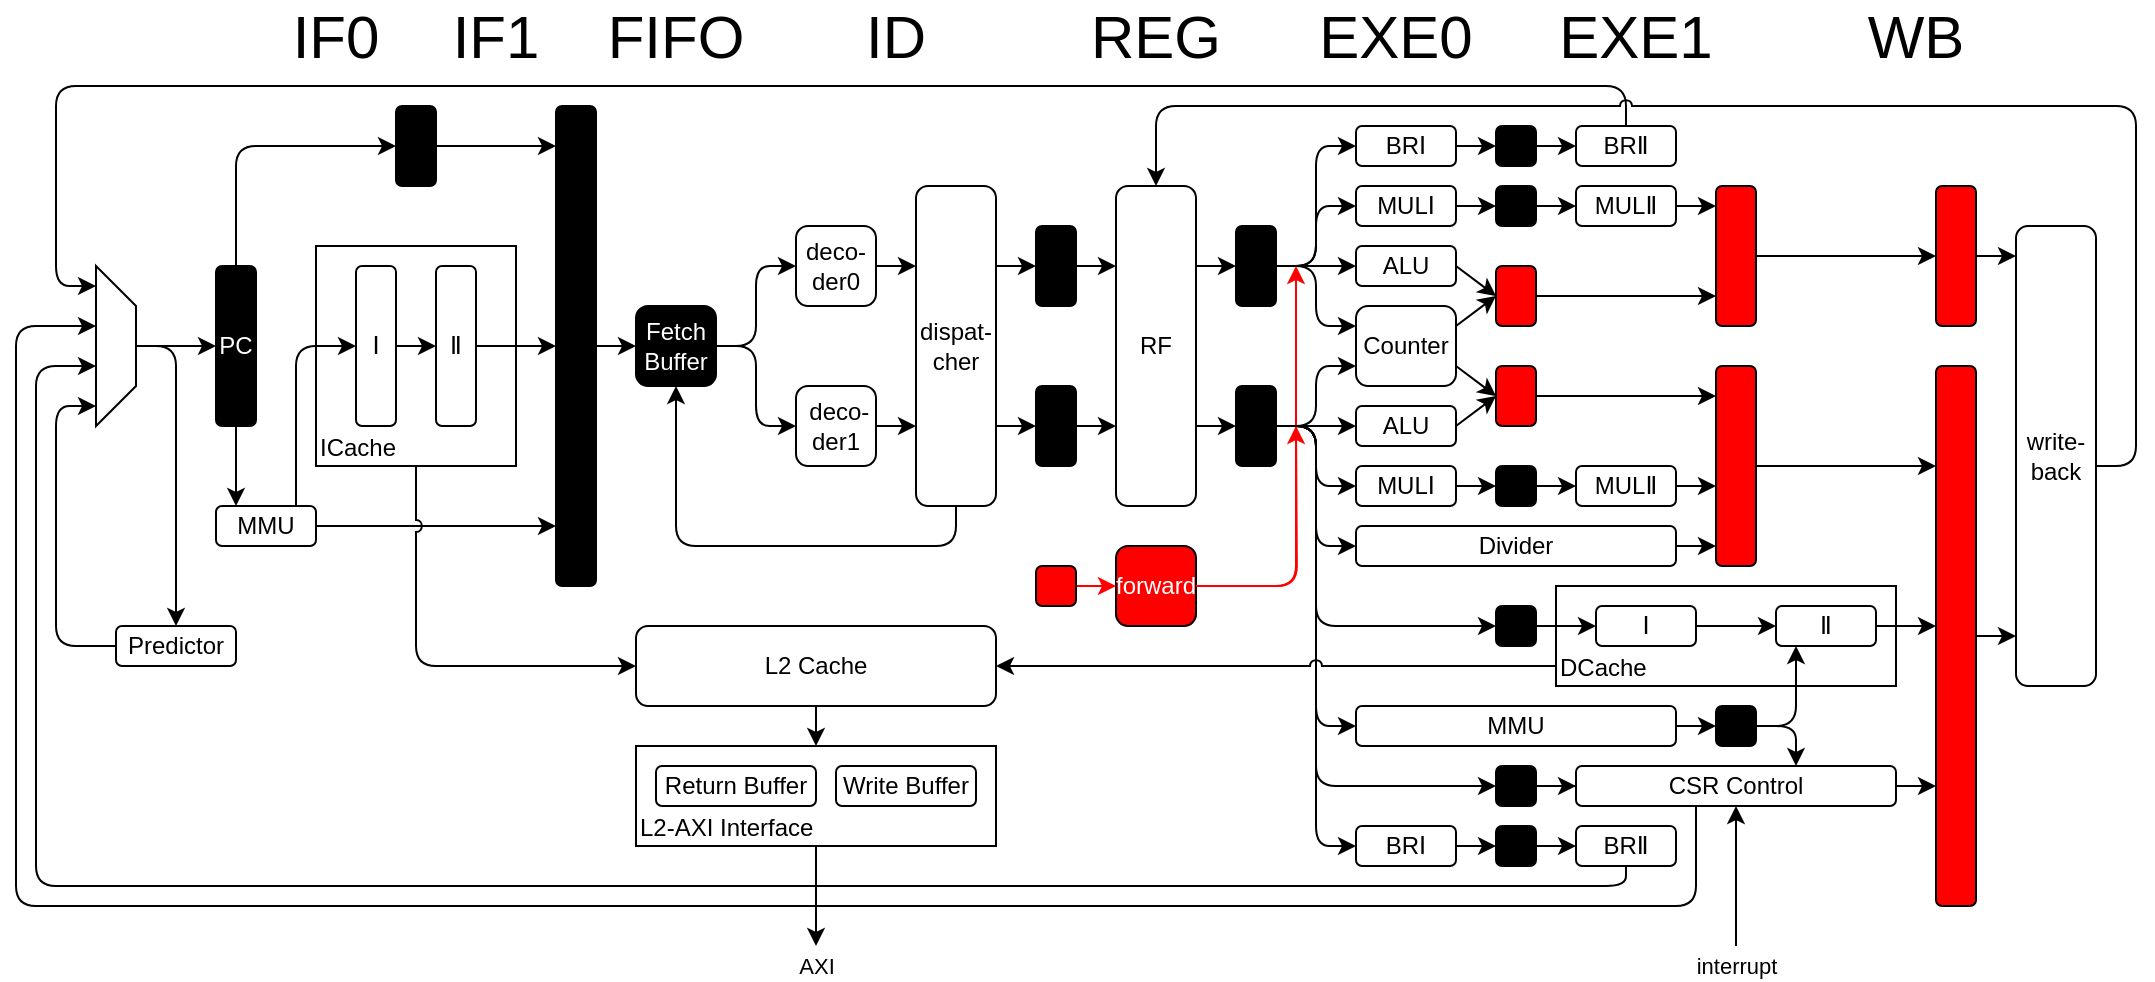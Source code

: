 <mxfile version="21.6.8" type="github">
  <diagram name="第 1 页" id="ULntmJ6luGdge8_btmcy">
    <mxGraphModel dx="637" dy="431" grid="1" gridSize="10" guides="0" tooltips="1" connect="1" arrows="1" fold="1" page="1" pageScale="1" pageWidth="1920" pageHeight="1200" math="0" shadow="0">
      <root>
        <mxCell id="0" />
        <mxCell id="1" parent="0" />
        <mxCell id="0Cq3oTAjbcM4r4e-5C2h-154" style="edgeStyle=orthogonalEdgeStyle;rounded=1;orthogonalLoop=1;jettySize=auto;html=1;exitX=0.5;exitY=1;exitDx=0;exitDy=0;" parent="1" source="0Cq3oTAjbcM4r4e-5C2h-2" target="0Cq3oTAjbcM4r4e-5C2h-153" edge="1">
          <mxGeometry relative="1" as="geometry">
            <mxPoint x="460" y="640" as="targetPoint" />
            <Array as="points">
              <mxPoint x="460" y="650" />
              <mxPoint x="460" y="650" />
            </Array>
          </mxGeometry>
        </mxCell>
        <mxCell id="0Cq3oTAjbcM4r4e-5C2h-159" style="edgeStyle=orthogonalEdgeStyle;rounded=1;orthogonalLoop=1;jettySize=auto;html=1;" parent="1" source="0Cq3oTAjbcM4r4e-5C2h-2" target="0Cq3oTAjbcM4r4e-5C2h-145" edge="1">
          <mxGeometry relative="1" as="geometry">
            <Array as="points">
              <mxPoint x="460" y="480" />
            </Array>
          </mxGeometry>
        </mxCell>
        <mxCell id="0Cq3oTAjbcM4r4e-5C2h-2" value="PC" style="rounded=1;whiteSpace=wrap;html=1;fillColor=#000000;fontColor=#FFFFFF;direction=east;glass=0;shadow=0;" parent="1" vertex="1">
          <mxGeometry x="450" y="540" width="20" height="80" as="geometry" />
        </mxCell>
        <mxCell id="0Cq3oTAjbcM4r4e-5C2h-5" value="ICache" style="rounded=0;whiteSpace=wrap;html=1;fillColor=none;fontColor=default;labelBackgroundColor=none;labelPosition=center;verticalLabelPosition=middle;align=left;verticalAlign=bottom;" parent="1" vertex="1">
          <mxGeometry x="500" y="530" width="100" height="110" as="geometry" />
        </mxCell>
        <mxCell id="0Cq3oTAjbcM4r4e-5C2h-20" value="" style="edgeStyle=orthogonalEdgeStyle;rounded=1;orthogonalLoop=1;jettySize=auto;html=1;" parent="1" source="0Cq3oTAjbcM4r4e-5C2h-17" target="0Cq3oTAjbcM4r4e-5C2h-19" edge="1">
          <mxGeometry relative="1" as="geometry" />
        </mxCell>
        <mxCell id="0Cq3oTAjbcM4r4e-5C2h-17" value="Ⅰ" style="whiteSpace=wrap;html=1;fillColor=default;fontColor=default;rounded=1;" parent="1" vertex="1">
          <mxGeometry x="520" y="540" width="20" height="80" as="geometry" />
        </mxCell>
        <mxCell id="0Cq3oTAjbcM4r4e-5C2h-23" value="" style="edgeStyle=orthogonalEdgeStyle;rounded=1;orthogonalLoop=1;jettySize=auto;html=1;" parent="1" source="0Cq3oTAjbcM4r4e-5C2h-19" target="0Cq3oTAjbcM4r4e-5C2h-22" edge="1">
          <mxGeometry relative="1" as="geometry" />
        </mxCell>
        <mxCell id="0Cq3oTAjbcM4r4e-5C2h-19" value="Ⅱ" style="whiteSpace=wrap;html=1;fillColor=default;fontColor=default;rounded=1;" parent="1" vertex="1">
          <mxGeometry x="560" y="540" width="20" height="80" as="geometry" />
        </mxCell>
        <mxCell id="0Cq3oTAjbcM4r4e-5C2h-25" value="" style="edgeStyle=orthogonalEdgeStyle;rounded=1;orthogonalLoop=1;jettySize=auto;html=1;" parent="1" source="0Cq3oTAjbcM4r4e-5C2h-22" target="0Cq3oTAjbcM4r4e-5C2h-24" edge="1">
          <mxGeometry relative="1" as="geometry" />
        </mxCell>
        <mxCell id="0Cq3oTAjbcM4r4e-5C2h-22" value="" style="whiteSpace=wrap;html=1;fillColor=#000000;fontColor=default;rounded=1;" parent="1" vertex="1">
          <mxGeometry x="620" y="460" width="20" height="240" as="geometry" />
        </mxCell>
        <mxCell id="0Cq3oTAjbcM4r4e-5C2h-32" style="edgeStyle=orthogonalEdgeStyle;rounded=1;orthogonalLoop=1;jettySize=auto;html=1;exitX=1;exitY=0.5;exitDx=0;exitDy=0;entryX=0;entryY=0.5;entryDx=0;entryDy=0;" parent="1" source="0Cq3oTAjbcM4r4e-5C2h-24" target="0Cq3oTAjbcM4r4e-5C2h-30" edge="1">
          <mxGeometry relative="1" as="geometry" />
        </mxCell>
        <mxCell id="0Cq3oTAjbcM4r4e-5C2h-33" style="edgeStyle=orthogonalEdgeStyle;rounded=1;orthogonalLoop=1;jettySize=auto;html=1;exitX=1;exitY=0.5;exitDx=0;exitDy=0;entryX=0;entryY=0.5;entryDx=0;entryDy=0;" parent="1" source="0Cq3oTAjbcM4r4e-5C2h-24" target="0Cq3oTAjbcM4r4e-5C2h-31" edge="1">
          <mxGeometry relative="1" as="geometry" />
        </mxCell>
        <mxCell id="0Cq3oTAjbcM4r4e-5C2h-24" value="Fetch&lt;br&gt;Buffer" style="whiteSpace=wrap;html=1;fillColor=#000000;rounded=1;fontColor=#FFFFFF;" parent="1" vertex="1">
          <mxGeometry x="660" y="560" width="40" height="40" as="geometry" />
        </mxCell>
        <mxCell id="0Cq3oTAjbcM4r4e-5C2h-41" value="" style="edgeStyle=orthogonalEdgeStyle;rounded=1;orthogonalLoop=1;jettySize=auto;html=1;entryX=0;entryY=0.25;entryDx=0;entryDy=0;" parent="1" source="0Cq3oTAjbcM4r4e-5C2h-30" target="0Cq3oTAjbcM4r4e-5C2h-35" edge="1">
          <mxGeometry relative="1" as="geometry" />
        </mxCell>
        <mxCell id="0Cq3oTAjbcM4r4e-5C2h-30" value="deco-&lt;br&gt;der0" style="rounded=1;whiteSpace=wrap;html=1;" parent="1" vertex="1">
          <mxGeometry x="740" y="520" width="40" height="40" as="geometry" />
        </mxCell>
        <mxCell id="0Cq3oTAjbcM4r4e-5C2h-42" style="edgeStyle=orthogonalEdgeStyle;rounded=1;orthogonalLoop=1;jettySize=auto;html=1;entryX=0;entryY=0.75;entryDx=0;entryDy=0;" parent="1" source="0Cq3oTAjbcM4r4e-5C2h-31" target="0Cq3oTAjbcM4r4e-5C2h-35" edge="1">
          <mxGeometry relative="1" as="geometry" />
        </mxCell>
        <mxCell id="0Cq3oTAjbcM4r4e-5C2h-31" value="&amp;nbsp;deco-&lt;br&gt;der1" style="rounded=1;whiteSpace=wrap;html=1;" parent="1" vertex="1">
          <mxGeometry x="740" y="600" width="40" height="40" as="geometry" />
        </mxCell>
        <mxCell id="0Cq3oTAjbcM4r4e-5C2h-51" style="edgeStyle=orthogonalEdgeStyle;rounded=1;orthogonalLoop=1;jettySize=auto;html=1;exitX=1;exitY=0.25;exitDx=0;exitDy=0;" parent="1" source="0Cq3oTAjbcM4r4e-5C2h-35" target="0Cq3oTAjbcM4r4e-5C2h-50" edge="1">
          <mxGeometry relative="1" as="geometry" />
        </mxCell>
        <mxCell id="0Cq3oTAjbcM4r4e-5C2h-53" style="edgeStyle=orthogonalEdgeStyle;rounded=1;orthogonalLoop=1;jettySize=auto;html=1;exitX=1;exitY=0.75;exitDx=0;exitDy=0;" parent="1" source="0Cq3oTAjbcM4r4e-5C2h-35" target="0Cq3oTAjbcM4r4e-5C2h-52" edge="1">
          <mxGeometry relative="1" as="geometry" />
        </mxCell>
        <mxCell id="0Cq3oTAjbcM4r4e-5C2h-182" style="edgeStyle=orthogonalEdgeStyle;rounded=1;orthogonalLoop=1;jettySize=auto;html=1;exitX=0.5;exitY=1;exitDx=0;exitDy=0;entryX=0.5;entryY=1;entryDx=0;entryDy=0;" parent="1" source="0Cq3oTAjbcM4r4e-5C2h-35" target="0Cq3oTAjbcM4r4e-5C2h-24" edge="1">
          <mxGeometry relative="1" as="geometry" />
        </mxCell>
        <mxCell id="0Cq3oTAjbcM4r4e-5C2h-35" value="dispat-&lt;br&gt;cher" style="whiteSpace=wrap;html=1;rounded=1;labelPosition=center;verticalLabelPosition=middle;align=center;verticalAlign=middle;" parent="1" vertex="1">
          <mxGeometry x="800" y="500" width="40" height="160" as="geometry" />
        </mxCell>
        <mxCell id="0Cq3oTAjbcM4r4e-5C2h-55" style="edgeStyle=orthogonalEdgeStyle;rounded=1;orthogonalLoop=1;jettySize=auto;html=1;exitX=1;exitY=0.5;exitDx=0;exitDy=0;entryX=0;entryY=0.25;entryDx=0;entryDy=0;" parent="1" source="0Cq3oTAjbcM4r4e-5C2h-50" target="0Cq3oTAjbcM4r4e-5C2h-54" edge="1">
          <mxGeometry relative="1" as="geometry" />
        </mxCell>
        <mxCell id="0Cq3oTAjbcM4r4e-5C2h-50" value="" style="whiteSpace=wrap;html=1;fillColor=#000000;fontColor=default;rounded=1;" parent="1" vertex="1">
          <mxGeometry x="860" y="520" width="20" height="40" as="geometry" />
        </mxCell>
        <mxCell id="0Cq3oTAjbcM4r4e-5C2h-56" style="edgeStyle=orthogonalEdgeStyle;rounded=1;orthogonalLoop=1;jettySize=auto;html=1;exitX=1;exitY=0.5;exitDx=0;exitDy=0;entryX=0;entryY=0.75;entryDx=0;entryDy=0;" parent="1" source="0Cq3oTAjbcM4r4e-5C2h-52" target="0Cq3oTAjbcM4r4e-5C2h-54" edge="1">
          <mxGeometry relative="1" as="geometry" />
        </mxCell>
        <mxCell id="0Cq3oTAjbcM4r4e-5C2h-52" value="" style="whiteSpace=wrap;html=1;fillColor=#000000;fontColor=default;rounded=1;" parent="1" vertex="1">
          <mxGeometry x="860" y="600" width="20" height="40" as="geometry" />
        </mxCell>
        <mxCell id="0Cq3oTAjbcM4r4e-5C2h-60" style="edgeStyle=orthogonalEdgeStyle;rounded=1;orthogonalLoop=1;jettySize=auto;html=1;exitX=1;exitY=0.75;exitDx=0;exitDy=0;" parent="1" source="0Cq3oTAjbcM4r4e-5C2h-54" target="0Cq3oTAjbcM4r4e-5C2h-59" edge="1">
          <mxGeometry relative="1" as="geometry">
            <Array as="points">
              <mxPoint x="960" y="620" />
              <mxPoint x="960" y="620" />
            </Array>
          </mxGeometry>
        </mxCell>
        <mxCell id="0Cq3oTAjbcM4r4e-5C2h-61" style="edgeStyle=orthogonalEdgeStyle;rounded=1;orthogonalLoop=1;jettySize=auto;html=1;exitX=1;exitY=0.25;exitDx=0;exitDy=0;" parent="1" source="0Cq3oTAjbcM4r4e-5C2h-54" target="0Cq3oTAjbcM4r4e-5C2h-58" edge="1">
          <mxGeometry relative="1" as="geometry">
            <Array as="points">
              <mxPoint x="970" y="540" />
              <mxPoint x="970" y="540" />
            </Array>
          </mxGeometry>
        </mxCell>
        <mxCell id="0Cq3oTAjbcM4r4e-5C2h-54" value="RF" style="rounded=1;whiteSpace=wrap;html=1;" parent="1" vertex="1">
          <mxGeometry x="900" y="500" width="40" height="160" as="geometry" />
        </mxCell>
        <mxCell id="0Cq3oTAjbcM4r4e-5C2h-63" style="edgeStyle=orthogonalEdgeStyle;rounded=1;orthogonalLoop=1;jettySize=auto;html=1;exitX=1;exitY=0.5;exitDx=0;exitDy=0;entryX=0;entryY=0.5;entryDx=0;entryDy=0;" parent="1" source="0Cq3oTAjbcM4r4e-5C2h-58" target="0Cq3oTAjbcM4r4e-5C2h-62" edge="1">
          <mxGeometry relative="1" as="geometry" />
        </mxCell>
        <mxCell id="0Cq3oTAjbcM4r4e-5C2h-65" style="edgeStyle=orthogonalEdgeStyle;rounded=1;orthogonalLoop=1;jettySize=auto;html=1;exitX=1;exitY=0.5;exitDx=0;exitDy=0;entryX=0;entryY=0.5;entryDx=0;entryDy=0;" parent="1" source="0Cq3oTAjbcM4r4e-5C2h-58" target="0Cq3oTAjbcM4r4e-5C2h-64" edge="1">
          <mxGeometry relative="1" as="geometry">
            <Array as="points">
              <mxPoint x="1000" y="540" />
              <mxPoint x="1000" y="480" />
            </Array>
          </mxGeometry>
        </mxCell>
        <mxCell id="0Cq3oTAjbcM4r4e-5C2h-71" style="edgeStyle=orthogonalEdgeStyle;rounded=1;orthogonalLoop=1;jettySize=auto;html=1;exitX=1;exitY=0.5;exitDx=0;exitDy=0;" parent="1" source="0Cq3oTAjbcM4r4e-5C2h-58" target="0Cq3oTAjbcM4r4e-5C2h-212" edge="1">
          <mxGeometry relative="1" as="geometry">
            <mxPoint x="1040" y="510" as="targetPoint" />
            <Array as="points">
              <mxPoint x="1000" y="540" />
              <mxPoint x="1000" y="510" />
            </Array>
          </mxGeometry>
        </mxCell>
        <mxCell id="0Cq3oTAjbcM4r4e-5C2h-114" style="edgeStyle=orthogonalEdgeStyle;rounded=1;orthogonalLoop=1;jettySize=auto;html=1;exitX=1;exitY=0.5;exitDx=0;exitDy=0;entryX=0;entryY=0.25;entryDx=0;entryDy=0;" parent="1" source="0Cq3oTAjbcM4r4e-5C2h-58" target="0Cq3oTAjbcM4r4e-5C2h-113" edge="1">
          <mxGeometry relative="1" as="geometry">
            <mxPoint x="1040.0" y="535" as="targetPoint" />
            <Array as="points">
              <mxPoint x="1000" y="540" />
              <mxPoint x="1000" y="570" />
            </Array>
          </mxGeometry>
        </mxCell>
        <mxCell id="0Cq3oTAjbcM4r4e-5C2h-58" value="" style="whiteSpace=wrap;html=1;fillColor=#000000;fontColor=default;rounded=1;" parent="1" vertex="1">
          <mxGeometry x="960" y="520" width="20" height="40" as="geometry" />
        </mxCell>
        <mxCell id="0Cq3oTAjbcM4r4e-5C2h-98" style="edgeStyle=orthogonalEdgeStyle;rounded=1;orthogonalLoop=1;jettySize=auto;html=1;exitX=1;exitY=0.5;exitDx=0;exitDy=0;entryX=0;entryY=0.5;entryDx=0;entryDy=0;" parent="1" source="0Cq3oTAjbcM4r4e-5C2h-59" target="0Cq3oTAjbcM4r4e-5C2h-96" edge="1">
          <mxGeometry relative="1" as="geometry" />
        </mxCell>
        <mxCell id="0Cq3oTAjbcM4r4e-5C2h-99" style="edgeStyle=orthogonalEdgeStyle;rounded=1;orthogonalLoop=1;jettySize=auto;html=1;exitX=1;exitY=0.5;exitDx=0;exitDy=0;entryX=0;entryY=0.5;entryDx=0;entryDy=0;" parent="1" source="0Cq3oTAjbcM4r4e-5C2h-59" target="0Cq3oTAjbcM4r4e-5C2h-92" edge="1">
          <mxGeometry relative="1" as="geometry">
            <Array as="points">
              <mxPoint x="1000" y="620" />
              <mxPoint x="1000" y="650" />
            </Array>
          </mxGeometry>
        </mxCell>
        <mxCell id="0Cq3oTAjbcM4r4e-5C2h-100" style="edgeStyle=orthogonalEdgeStyle;rounded=1;orthogonalLoop=1;jettySize=auto;html=1;exitX=1;exitY=0.5;exitDx=0;exitDy=0;entryX=0;entryY=0.5;entryDx=0;entryDy=0;" parent="1" source="0Cq3oTAjbcM4r4e-5C2h-59" target="0Cq3oTAjbcM4r4e-5C2h-93" edge="1">
          <mxGeometry relative="1" as="geometry">
            <Array as="points">
              <mxPoint x="1000" y="620" />
              <mxPoint x="1000" y="680" />
            </Array>
          </mxGeometry>
        </mxCell>
        <mxCell id="0Cq3oTAjbcM4r4e-5C2h-115" style="edgeStyle=orthogonalEdgeStyle;rounded=1;orthogonalLoop=1;jettySize=auto;html=1;exitX=1;exitY=0.5;exitDx=0;exitDy=0;entryX=0;entryY=0.75;entryDx=0;entryDy=0;" parent="1" source="0Cq3oTAjbcM4r4e-5C2h-59" target="0Cq3oTAjbcM4r4e-5C2h-113" edge="1">
          <mxGeometry relative="1" as="geometry">
            <Array as="points">
              <mxPoint x="1000" y="620" />
              <mxPoint x="1000" y="590" />
            </Array>
          </mxGeometry>
        </mxCell>
        <mxCell id="0Cq3oTAjbcM4r4e-5C2h-130" style="edgeStyle=orthogonalEdgeStyle;rounded=1;orthogonalLoop=1;jettySize=auto;html=1;exitX=1;exitY=0.5;exitDx=0;exitDy=0;entryX=0;entryY=0.5;entryDx=0;entryDy=0;" parent="1" source="0Cq3oTAjbcM4r4e-5C2h-59" target="0Cq3oTAjbcM4r4e-5C2h-86" edge="1">
          <mxGeometry relative="1" as="geometry">
            <Array as="points">
              <mxPoint x="1000" y="620" />
              <mxPoint x="1000" y="830" />
            </Array>
          </mxGeometry>
        </mxCell>
        <mxCell id="_3nrdTTcNh43LgGqtyHo-17" style="edgeStyle=orthogonalEdgeStyle;rounded=1;orthogonalLoop=1;jettySize=auto;html=1;exitX=1;exitY=0.5;exitDx=0;exitDy=0;" edge="1" parent="1" source="0Cq3oTAjbcM4r4e-5C2h-59" target="0Cq3oTAjbcM4r4e-5C2h-131">
          <mxGeometry relative="1" as="geometry">
            <mxPoint x="1090" y="750" as="targetPoint" />
            <Array as="points">
              <mxPoint x="1000" y="620" />
              <mxPoint x="1000" y="770" />
            </Array>
          </mxGeometry>
        </mxCell>
        <mxCell id="_3nrdTTcNh43LgGqtyHo-51" style="edgeStyle=orthogonalEdgeStyle;rounded=1;orthogonalLoop=1;jettySize=auto;html=1;exitX=1;exitY=0.5;exitDx=0;exitDy=0;" edge="1" parent="1" source="0Cq3oTAjbcM4r4e-5C2h-59" target="_3nrdTTcNh43LgGqtyHo-48">
          <mxGeometry relative="1" as="geometry">
            <Array as="points">
              <mxPoint x="1000" y="620" />
              <mxPoint x="1000" y="720" />
            </Array>
          </mxGeometry>
        </mxCell>
        <mxCell id="0Cq3oTAjbcM4r4e-5C2h-59" value="" style="whiteSpace=wrap;html=1;fillColor=#000000;fontColor=default;rounded=1;" parent="1" vertex="1">
          <mxGeometry x="960" y="600" width="20" height="40" as="geometry" />
        </mxCell>
        <mxCell id="0Cq3oTAjbcM4r4e-5C2h-190" style="rounded=1;orthogonalLoop=1;jettySize=auto;html=1;exitX=1;exitY=0.5;exitDx=0;exitDy=0;entryX=0;entryY=0.5;entryDx=0;entryDy=0;" parent="1" source="0Cq3oTAjbcM4r4e-5C2h-62" target="0Cq3oTAjbcM4r4e-5C2h-66" edge="1">
          <mxGeometry relative="1" as="geometry" />
        </mxCell>
        <mxCell id="0Cq3oTAjbcM4r4e-5C2h-62" value="ALU" style="rounded=1;whiteSpace=wrap;html=1;" parent="1" vertex="1">
          <mxGeometry x="1020" y="530" width="50" height="20" as="geometry" />
        </mxCell>
        <mxCell id="0Cq3oTAjbcM4r4e-5C2h-69" style="edgeStyle=orthogonalEdgeStyle;rounded=1;orthogonalLoop=1;jettySize=auto;html=1;exitX=1;exitY=0.5;exitDx=0;exitDy=0;" parent="1" source="0Cq3oTAjbcM4r4e-5C2h-64" target="0Cq3oTAjbcM4r4e-5C2h-68" edge="1">
          <mxGeometry relative="1" as="geometry" />
        </mxCell>
        <mxCell id="0Cq3oTAjbcM4r4e-5C2h-64" value="BRⅠ" style="rounded=1;whiteSpace=wrap;html=1;" parent="1" vertex="1">
          <mxGeometry x="1020" y="470" width="50" height="20" as="geometry" />
        </mxCell>
        <mxCell id="0Cq3oTAjbcM4r4e-5C2h-66" value="" style="whiteSpace=wrap;html=1;fillColor=#FF0000;fontColor=default;rounded=1;" parent="1" vertex="1">
          <mxGeometry x="1090" y="540" width="20" height="30" as="geometry" />
        </mxCell>
        <mxCell id="0Cq3oTAjbcM4r4e-5C2h-74" style="edgeStyle=orthogonalEdgeStyle;rounded=1;orthogonalLoop=1;jettySize=auto;html=1;exitX=1;exitY=0.5;exitDx=0;exitDy=0;" parent="1" source="0Cq3oTAjbcM4r4e-5C2h-68" target="0Cq3oTAjbcM4r4e-5C2h-73" edge="1">
          <mxGeometry relative="1" as="geometry" />
        </mxCell>
        <mxCell id="0Cq3oTAjbcM4r4e-5C2h-68" value="" style="whiteSpace=wrap;html=1;fillColor=#000000;fontColor=default;rounded=1;" parent="1" vertex="1">
          <mxGeometry x="1090" y="470" width="20" height="20" as="geometry" />
        </mxCell>
        <mxCell id="0Cq3oTAjbcM4r4e-5C2h-78" style="edgeStyle=orthogonalEdgeStyle;rounded=1;orthogonalLoop=1;jettySize=auto;html=1;" parent="1" source="0Cq3oTAjbcM4r4e-5C2h-73" edge="1">
          <mxGeometry relative="1" as="geometry">
            <mxPoint x="390" y="550" as="targetPoint" />
            <Array as="points">
              <mxPoint x="1155" y="450" />
              <mxPoint x="370" y="450" />
              <mxPoint x="370" y="550" />
            </Array>
          </mxGeometry>
        </mxCell>
        <mxCell id="0Cq3oTAjbcM4r4e-5C2h-73" value="BRⅡ" style="rounded=1;whiteSpace=wrap;html=1;" parent="1" vertex="1">
          <mxGeometry x="1130" y="470" width="50" height="20" as="geometry" />
        </mxCell>
        <mxCell id="_3nrdTTcNh43LgGqtyHo-36" style="edgeStyle=orthogonalEdgeStyle;rounded=0;orthogonalLoop=1;jettySize=auto;html=1;exitX=1;exitY=0.5;exitDx=0;exitDy=0;" edge="1" parent="1" source="_3nrdTTcNh43LgGqtyHo-44" target="0Cq3oTAjbcM4r4e-5C2h-168">
          <mxGeometry relative="1" as="geometry">
            <Array as="points">
              <mxPoint x="1340" y="535" />
              <mxPoint x="1340" y="535" />
            </Array>
          </mxGeometry>
        </mxCell>
        <mxCell id="0Cq3oTAjbcM4r4e-5C2h-81" value="" style="whiteSpace=wrap;html=1;fillColor=#FF0000;fontColor=default;rounded=1;" parent="1" vertex="1">
          <mxGeometry x="1200" y="500" width="20" height="70" as="geometry" />
        </mxCell>
        <mxCell id="0Cq3oTAjbcM4r4e-5C2h-85" style="edgeStyle=orthogonalEdgeStyle;rounded=1;orthogonalLoop=1;jettySize=auto;html=1;exitX=1;exitY=0.5;exitDx=0;exitDy=0;" parent="1" source="0Cq3oTAjbcM4r4e-5C2h-86" target="0Cq3oTAjbcM4r4e-5C2h-88" edge="1">
          <mxGeometry relative="1" as="geometry" />
        </mxCell>
        <mxCell id="0Cq3oTAjbcM4r4e-5C2h-86" value="BRⅠ" style="rounded=1;whiteSpace=wrap;html=1;" parent="1" vertex="1">
          <mxGeometry x="1020" y="820" width="50" height="20" as="geometry" />
        </mxCell>
        <mxCell id="0Cq3oTAjbcM4r4e-5C2h-87" style="edgeStyle=orthogonalEdgeStyle;rounded=1;orthogonalLoop=1;jettySize=auto;html=1;exitX=1;exitY=0.5;exitDx=0;exitDy=0;" parent="1" source="0Cq3oTAjbcM4r4e-5C2h-88" target="0Cq3oTAjbcM4r4e-5C2h-89" edge="1">
          <mxGeometry relative="1" as="geometry" />
        </mxCell>
        <mxCell id="0Cq3oTAjbcM4r4e-5C2h-88" value="" style="whiteSpace=wrap;html=1;fillColor=#000000;fontColor=default;rounded=1;" parent="1" vertex="1">
          <mxGeometry x="1090" y="820" width="20" height="20" as="geometry" />
        </mxCell>
        <mxCell id="0Cq3oTAjbcM4r4e-5C2h-144" style="edgeStyle=orthogonalEdgeStyle;rounded=1;orthogonalLoop=1;jettySize=auto;html=1;" parent="1" source="0Cq3oTAjbcM4r4e-5C2h-89" edge="1">
          <mxGeometry relative="1" as="geometry">
            <mxPoint x="390" y="590" as="targetPoint" />
            <Array as="points">
              <mxPoint x="1155" y="850" />
              <mxPoint x="360" y="850" />
              <mxPoint x="360" y="590" />
            </Array>
          </mxGeometry>
        </mxCell>
        <mxCell id="0Cq3oTAjbcM4r4e-5C2h-89" value="BRⅡ" style="rounded=1;whiteSpace=wrap;html=1;" parent="1" vertex="1">
          <mxGeometry x="1130" y="820" width="50" height="20" as="geometry" />
        </mxCell>
        <mxCell id="0Cq3oTAjbcM4r4e-5C2h-106" style="edgeStyle=orthogonalEdgeStyle;rounded=1;orthogonalLoop=1;jettySize=auto;html=1;exitX=1;exitY=0.5;exitDx=0;exitDy=0;" parent="1" source="0Cq3oTAjbcM4r4e-5C2h-206" edge="1" target="_3nrdTTcNh43LgGqtyHo-46">
          <mxGeometry relative="1" as="geometry">
            <mxPoint x="1200" y="650" as="targetPoint" />
            <Array as="points">
              <mxPoint x="1200" y="650" />
              <mxPoint x="1200" y="650" />
            </Array>
          </mxGeometry>
        </mxCell>
        <mxCell id="0Cq3oTAjbcM4r4e-5C2h-92" value="MULⅠ" style="rounded=1;whiteSpace=wrap;html=1;" parent="1" vertex="1">
          <mxGeometry x="1020" y="640" width="50" height="20" as="geometry" />
        </mxCell>
        <mxCell id="0Cq3oTAjbcM4r4e-5C2h-109" style="edgeStyle=orthogonalEdgeStyle;rounded=1;orthogonalLoop=1;jettySize=auto;html=1;" parent="1" source="0Cq3oTAjbcM4r4e-5C2h-93" edge="1" target="_3nrdTTcNh43LgGqtyHo-46">
          <mxGeometry relative="1" as="geometry">
            <mxPoint x="1200" y="680" as="targetPoint" />
            <mxPoint x="1180" y="680" as="sourcePoint" />
            <Array as="points">
              <mxPoint x="1190" y="680" />
              <mxPoint x="1190" y="680" />
            </Array>
          </mxGeometry>
        </mxCell>
        <mxCell id="0Cq3oTAjbcM4r4e-5C2h-93" value="Divider" style="rounded=1;whiteSpace=wrap;html=1;" parent="1" vertex="1">
          <mxGeometry x="1020" y="670" width="160" height="20" as="geometry" />
        </mxCell>
        <mxCell id="0Cq3oTAjbcM4r4e-5C2h-181" style="edgeStyle=orthogonalEdgeStyle;rounded=1;orthogonalLoop=1;jettySize=auto;html=1;" parent="1" source="0Cq3oTAjbcM4r4e-5C2h-94" edge="1">
          <mxGeometry relative="1" as="geometry">
            <mxPoint x="390" y="570" as="targetPoint" />
            <mxPoint x="1250" y="860" as="sourcePoint" />
            <Array as="points">
              <mxPoint x="1190" y="860" />
              <mxPoint x="350" y="860" />
              <mxPoint x="350" y="570" />
            </Array>
          </mxGeometry>
        </mxCell>
        <mxCell id="_3nrdTTcNh43LgGqtyHo-22" style="edgeStyle=orthogonalEdgeStyle;rounded=1;orthogonalLoop=1;jettySize=auto;html=1;" edge="1" parent="1" source="0Cq3oTAjbcM4r4e-5C2h-94" target="0Cq3oTAjbcM4r4e-5C2h-102">
          <mxGeometry relative="1" as="geometry">
            <mxPoint x="1300" y="800" as="sourcePoint" />
            <Array as="points">
              <mxPoint x="1300" y="800" />
              <mxPoint x="1300" y="800" />
            </Array>
          </mxGeometry>
        </mxCell>
        <mxCell id="0Cq3oTAjbcM4r4e-5C2h-94" value="CSR Control" style="rounded=1;whiteSpace=wrap;html=1;" parent="1" vertex="1">
          <mxGeometry x="1130" y="790" width="160" height="20" as="geometry" />
        </mxCell>
        <mxCell id="0Cq3oTAjbcM4r4e-5C2h-188" style="rounded=1;orthogonalLoop=1;jettySize=auto;html=1;exitX=1;exitY=0.5;exitDx=0;exitDy=0;entryX=0;entryY=0.5;entryDx=0;entryDy=0;" parent="1" source="0Cq3oTAjbcM4r4e-5C2h-96" target="0Cq3oTAjbcM4r4e-5C2h-97" edge="1">
          <mxGeometry relative="1" as="geometry">
            <mxPoint x="1096.76" y="620.7" as="targetPoint" />
          </mxGeometry>
        </mxCell>
        <mxCell id="0Cq3oTAjbcM4r4e-5C2h-96" value="ALU" style="rounded=1;whiteSpace=wrap;html=1;" parent="1" vertex="1">
          <mxGeometry x="1020" y="610" width="50" height="20" as="geometry" />
        </mxCell>
        <mxCell id="0Cq3oTAjbcM4r4e-5C2h-97" value="" style="whiteSpace=wrap;html=1;fillColor=#FF0000;fontColor=default;rounded=1;" parent="1" vertex="1">
          <mxGeometry x="1090" y="590" width="20" height="30" as="geometry" />
        </mxCell>
        <mxCell id="0Cq3oTAjbcM4r4e-5C2h-170" style="edgeStyle=orthogonalEdgeStyle;rounded=1;orthogonalLoop=1;jettySize=auto;html=1;" parent="1" source="0Cq3oTAjbcM4r4e-5C2h-102" target="0Cq3oTAjbcM4r4e-5C2h-168" edge="1">
          <mxGeometry relative="1" as="geometry">
            <Array as="points">
              <mxPoint x="1350" y="730" />
              <mxPoint x="1350" y="730" />
            </Array>
          </mxGeometry>
        </mxCell>
        <mxCell id="0Cq3oTAjbcM4r4e-5C2h-102" value="" style="whiteSpace=wrap;html=1;fillColor=#FF0000;fontColor=default;rounded=1;" parent="1" vertex="1">
          <mxGeometry x="1310" y="590" width="20" height="270" as="geometry" />
        </mxCell>
        <mxCell id="0Cq3oTAjbcM4r4e-5C2h-187" style="rounded=1;orthogonalLoop=1;jettySize=auto;html=1;exitX=1;exitY=0.75;exitDx=0;exitDy=0;entryX=0;entryY=0.5;entryDx=0;entryDy=0;" parent="1" source="0Cq3oTAjbcM4r4e-5C2h-113" target="0Cq3oTAjbcM4r4e-5C2h-97" edge="1">
          <mxGeometry relative="1" as="geometry">
            <mxPoint x="1100" y="637.5" as="targetPoint" />
          </mxGeometry>
        </mxCell>
        <mxCell id="0Cq3oTAjbcM4r4e-5C2h-191" style="rounded=1;orthogonalLoop=1;jettySize=auto;html=1;exitX=1;exitY=0.25;exitDx=0;exitDy=0;entryX=0;entryY=0.5;entryDx=0;entryDy=0;" parent="1" source="0Cq3oTAjbcM4r4e-5C2h-113" target="0Cq3oTAjbcM4r4e-5C2h-66" edge="1">
          <mxGeometry relative="1" as="geometry" />
        </mxCell>
        <mxCell id="0Cq3oTAjbcM4r4e-5C2h-113" value="Counter" style="rounded=1;whiteSpace=wrap;html=1;" parent="1" vertex="1">
          <mxGeometry x="1020" y="560" width="50" height="40" as="geometry" />
        </mxCell>
        <mxCell id="0Cq3oTAjbcM4r4e-5C2h-128" value="DCache" style="rounded=0;whiteSpace=wrap;html=1;labelPosition=center;verticalLabelPosition=middle;align=left;verticalAlign=bottom;fillColor=none;glass=0;" parent="1" vertex="1">
          <mxGeometry x="1120" y="700" width="170" height="50" as="geometry" />
        </mxCell>
        <mxCell id="_3nrdTTcNh43LgGqtyHo-11" style="edgeStyle=orthogonalEdgeStyle;rounded=1;orthogonalLoop=1;jettySize=auto;html=1;" edge="1" parent="1" source="_3nrdTTcNh43LgGqtyHo-31" target="0Cq3oTAjbcM4r4e-5C2h-161">
          <mxGeometry relative="1" as="geometry">
            <mxPoint x="1240" y="770.034" as="sourcePoint" />
            <Array as="points">
              <mxPoint x="1240" y="770" />
            </Array>
          </mxGeometry>
        </mxCell>
        <mxCell id="_3nrdTTcNh43LgGqtyHo-23" style="edgeStyle=orthogonalEdgeStyle;rounded=1;orthogonalLoop=1;jettySize=auto;html=1;" edge="1" parent="1" source="_3nrdTTcNh43LgGqtyHo-31" target="0Cq3oTAjbcM4r4e-5C2h-94">
          <mxGeometry relative="1" as="geometry">
            <mxPoint x="1240" y="770" as="sourcePoint" />
            <mxPoint x="1270" y="790" as="targetPoint" />
            <Array as="points">
              <mxPoint x="1240" y="770" />
            </Array>
          </mxGeometry>
        </mxCell>
        <mxCell id="0Cq3oTAjbcM4r4e-5C2h-131" value="MMU" style="rounded=1;whiteSpace=wrap;html=1;" parent="1" vertex="1">
          <mxGeometry x="1020" y="760" width="160" height="20" as="geometry" />
        </mxCell>
        <mxCell id="0Cq3oTAjbcM4r4e-5C2h-146" style="edgeStyle=orthogonalEdgeStyle;rounded=1;orthogonalLoop=1;jettySize=auto;html=1;exitX=1;exitY=0.5;exitDx=0;exitDy=0;" parent="1" source="0Cq3oTAjbcM4r4e-5C2h-145" edge="1">
          <mxGeometry relative="1" as="geometry">
            <mxPoint x="620" y="480" as="targetPoint" />
          </mxGeometry>
        </mxCell>
        <mxCell id="0Cq3oTAjbcM4r4e-5C2h-145" value="" style="rounded=1;whiteSpace=wrap;html=1;fillColor=#000000;" parent="1" vertex="1">
          <mxGeometry x="540" y="460" width="20" height="40" as="geometry" />
        </mxCell>
        <mxCell id="0Cq3oTAjbcM4r4e-5C2h-155" style="edgeStyle=orthogonalEdgeStyle;rounded=1;orthogonalLoop=1;jettySize=auto;html=1;entryX=0;entryY=0.5;entryDx=0;entryDy=0;" parent="1" source="0Cq3oTAjbcM4r4e-5C2h-153" target="0Cq3oTAjbcM4r4e-5C2h-17" edge="1">
          <mxGeometry relative="1" as="geometry">
            <Array as="points">
              <mxPoint x="490" y="580" />
            </Array>
          </mxGeometry>
        </mxCell>
        <mxCell id="0Cq3oTAjbcM4r4e-5C2h-201" style="edgeStyle=orthogonalEdgeStyle;rounded=1;orthogonalLoop=1;jettySize=auto;html=1;exitX=1;exitY=0.5;exitDx=0;exitDy=0;jumpStyle=none;" parent="1" source="0Cq3oTAjbcM4r4e-5C2h-153" target="0Cq3oTAjbcM4r4e-5C2h-22" edge="1">
          <mxGeometry relative="1" as="geometry">
            <Array as="points">
              <mxPoint x="600" y="670" />
              <mxPoint x="600" y="670" />
            </Array>
          </mxGeometry>
        </mxCell>
        <mxCell id="0Cq3oTAjbcM4r4e-5C2h-153" value="MMU" style="rounded=1;whiteSpace=wrap;html=1;" parent="1" vertex="1">
          <mxGeometry x="450" y="660" width="50" height="20" as="geometry" />
        </mxCell>
        <mxCell id="0Cq3oTAjbcM4r4e-5C2h-163" style="edgeStyle=orthogonalEdgeStyle;rounded=1;orthogonalLoop=1;jettySize=auto;html=1;exitX=1;exitY=0.5;exitDx=0;exitDy=0;entryX=0;entryY=0.5;entryDx=0;entryDy=0;" parent="1" source="0Cq3oTAjbcM4r4e-5C2h-160" target="0Cq3oTAjbcM4r4e-5C2h-161" edge="1">
          <mxGeometry relative="1" as="geometry" />
        </mxCell>
        <mxCell id="0Cq3oTAjbcM4r4e-5C2h-160" value="Ⅰ" style="rounded=1;whiteSpace=wrap;html=1;" parent="1" vertex="1">
          <mxGeometry x="1140" y="710" width="50" height="20" as="geometry" />
        </mxCell>
        <mxCell id="0Cq3oTAjbcM4r4e-5C2h-162" value="" style="edgeStyle=orthogonalEdgeStyle;rounded=1;orthogonalLoop=1;jettySize=auto;html=1;" parent="1" source="0Cq3oTAjbcM4r4e-5C2h-161" target="0Cq3oTAjbcM4r4e-5C2h-102" edge="1">
          <mxGeometry relative="1" as="geometry">
            <mxPoint x="1300" y="740" as="targetPoint" />
            <Array as="points">
              <mxPoint x="1320" y="725" />
              <mxPoint x="1320" y="725" />
            </Array>
          </mxGeometry>
        </mxCell>
        <mxCell id="0Cq3oTAjbcM4r4e-5C2h-238" style="edgeStyle=orthogonalEdgeStyle;rounded=1;orthogonalLoop=1;jettySize=auto;html=1;jumpStyle=arc;" parent="1" source="0Cq3oTAjbcM4r4e-5C2h-128" target="0Cq3oTAjbcM4r4e-5C2h-235" edge="1">
          <mxGeometry relative="1" as="geometry">
            <Array as="points">
              <mxPoint x="1000" y="740" />
              <mxPoint x="1000" y="740" />
            </Array>
          </mxGeometry>
        </mxCell>
        <mxCell id="0Cq3oTAjbcM4r4e-5C2h-161" value="Ⅱ" style="rounded=1;whiteSpace=wrap;html=1;" parent="1" vertex="1">
          <mxGeometry x="1230" y="710" width="50" height="20" as="geometry" />
        </mxCell>
        <mxCell id="0Cq3oTAjbcM4r4e-5C2h-171" style="edgeStyle=orthogonalEdgeStyle;rounded=1;orthogonalLoop=1;jettySize=auto;html=1;jumpStyle=arc;" parent="1" source="0Cq3oTAjbcM4r4e-5C2h-168" target="0Cq3oTAjbcM4r4e-5C2h-54" edge="1">
          <mxGeometry relative="1" as="geometry">
            <Array as="points">
              <mxPoint x="1410" y="640" />
              <mxPoint x="1410" y="460" />
              <mxPoint x="920" y="460" />
            </Array>
          </mxGeometry>
        </mxCell>
        <mxCell id="0Cq3oTAjbcM4r4e-5C2h-168" value="write-&lt;br&gt;back" style="rounded=1;whiteSpace=wrap;html=1;" parent="1" vertex="1">
          <mxGeometry x="1350" y="520" width="40" height="230" as="geometry" />
        </mxCell>
        <mxCell id="0Cq3oTAjbcM4r4e-5C2h-193" value="interrupt" style="endArrow=classic;html=1;rounded=1;" parent="1" edge="1" target="0Cq3oTAjbcM4r4e-5C2h-94">
          <mxGeometry x="-1" y="-10" width="50" height="50" relative="1" as="geometry">
            <mxPoint x="1210" y="880" as="sourcePoint" />
            <mxPoint x="1240" y="840" as="targetPoint" />
            <mxPoint x="-10" y="10" as="offset" />
          </mxGeometry>
        </mxCell>
        <mxCell id="0Cq3oTAjbcM4r4e-5C2h-196" style="edgeStyle=orthogonalEdgeStyle;rounded=1;orthogonalLoop=1;jettySize=auto;html=1;" parent="1" source="0Cq3oTAjbcM4r4e-5C2h-194" edge="1">
          <mxGeometry relative="1" as="geometry">
            <mxPoint x="390" y="610" as="targetPoint" />
            <Array as="points">
              <mxPoint x="370" y="730" />
              <mxPoint x="370" y="610" />
            </Array>
          </mxGeometry>
        </mxCell>
        <mxCell id="0Cq3oTAjbcM4r4e-5C2h-194" value="Predictor" style="rounded=1;whiteSpace=wrap;html=1;" parent="1" vertex="1">
          <mxGeometry x="400" y="720" width="60" height="20" as="geometry" />
        </mxCell>
        <mxCell id="0Cq3oTAjbcM4r4e-5C2h-199" style="edgeStyle=orthogonalEdgeStyle;rounded=1;orthogonalLoop=1;jettySize=auto;html=1;exitX=0.5;exitY=0;exitDx=0;exitDy=0;entryX=0;entryY=0.5;entryDx=0;entryDy=0;" parent="1" source="0Cq3oTAjbcM4r4e-5C2h-198" target="0Cq3oTAjbcM4r4e-5C2h-2" edge="1">
          <mxGeometry relative="1" as="geometry" />
        </mxCell>
        <mxCell id="0Cq3oTAjbcM4r4e-5C2h-200" style="edgeStyle=orthogonalEdgeStyle;rounded=1;orthogonalLoop=1;jettySize=auto;html=1;exitX=0.5;exitY=0;exitDx=0;exitDy=0;entryX=0.5;entryY=0;entryDx=0;entryDy=0;" parent="1" source="0Cq3oTAjbcM4r4e-5C2h-198" target="0Cq3oTAjbcM4r4e-5C2h-194" edge="1">
          <mxGeometry relative="1" as="geometry" />
        </mxCell>
        <mxCell id="0Cq3oTAjbcM4r4e-5C2h-198" value="" style="shape=trapezoid;perimeter=trapezoidPerimeter;whiteSpace=wrap;html=1;fixedSize=1;rotation=90;rounded=0;" parent="1" vertex="1">
          <mxGeometry x="360" y="570" width="80" height="20" as="geometry" />
        </mxCell>
        <mxCell id="0Cq3oTAjbcM4r4e-5C2h-210" value="" style="edgeStyle=orthogonalEdgeStyle;rounded=1;orthogonalLoop=1;jettySize=auto;html=1;exitX=1;exitY=0.5;exitDx=0;exitDy=0;" parent="1" source="0Cq3oTAjbcM4r4e-5C2h-92" target="0Cq3oTAjbcM4r4e-5C2h-209" edge="1">
          <mxGeometry relative="1" as="geometry">
            <mxPoint x="1220" y="650" as="targetPoint" />
            <mxPoint x="1060" y="650" as="sourcePoint" />
          </mxGeometry>
        </mxCell>
        <mxCell id="0Cq3oTAjbcM4r4e-5C2h-209" value="" style="whiteSpace=wrap;html=1;fillColor=#000000;fontColor=default;rounded=1;" parent="1" vertex="1">
          <mxGeometry x="1090" y="640" width="20" height="20" as="geometry" />
        </mxCell>
        <mxCell id="0Cq3oTAjbcM4r4e-5C2h-211" value="" style="edgeStyle=orthogonalEdgeStyle;rounded=1;orthogonalLoop=1;jettySize=auto;html=1;exitX=1;exitY=0.5;exitDx=0;exitDy=0;" parent="1" source="0Cq3oTAjbcM4r4e-5C2h-209" target="0Cq3oTAjbcM4r4e-5C2h-206" edge="1">
          <mxGeometry relative="1" as="geometry">
            <mxPoint x="1210" y="650" as="targetPoint" />
            <mxPoint x="1090" y="650" as="sourcePoint" />
          </mxGeometry>
        </mxCell>
        <mxCell id="0Cq3oTAjbcM4r4e-5C2h-206" value="MULⅡ" style="rounded=1;whiteSpace=wrap;html=1;" parent="1" vertex="1">
          <mxGeometry x="1130" y="640" width="50" height="20" as="geometry" />
        </mxCell>
        <mxCell id="0Cq3oTAjbcM4r4e-5C2h-212" value="MULⅠ" style="rounded=1;whiteSpace=wrap;html=1;" parent="1" vertex="1">
          <mxGeometry x="1020" y="500" width="50" height="20" as="geometry" />
        </mxCell>
        <mxCell id="0Cq3oTAjbcM4r4e-5C2h-213" value="" style="edgeStyle=orthogonalEdgeStyle;rounded=1;orthogonalLoop=1;jettySize=auto;html=1;exitX=1;exitY=0.5;exitDx=0;exitDy=0;" parent="1" source="0Cq3oTAjbcM4r4e-5C2h-212" target="0Cq3oTAjbcM4r4e-5C2h-214" edge="1">
          <mxGeometry relative="1" as="geometry">
            <mxPoint x="1220" y="510" as="targetPoint" />
            <mxPoint x="1060" y="510" as="sourcePoint" />
          </mxGeometry>
        </mxCell>
        <mxCell id="0Cq3oTAjbcM4r4e-5C2h-214" value="" style="whiteSpace=wrap;html=1;fillColor=#000000;fontColor=default;rounded=1;" parent="1" vertex="1">
          <mxGeometry x="1090" y="500" width="20" height="20" as="geometry" />
        </mxCell>
        <mxCell id="0Cq3oTAjbcM4r4e-5C2h-215" value="" style="edgeStyle=orthogonalEdgeStyle;rounded=1;orthogonalLoop=1;jettySize=auto;html=1;exitX=1;exitY=0.5;exitDx=0;exitDy=0;" parent="1" source="0Cq3oTAjbcM4r4e-5C2h-214" target="0Cq3oTAjbcM4r4e-5C2h-216" edge="1">
          <mxGeometry relative="1" as="geometry">
            <mxPoint x="1210" y="510" as="targetPoint" />
            <mxPoint x="1090" y="510" as="sourcePoint" />
          </mxGeometry>
        </mxCell>
        <mxCell id="_3nrdTTcNh43LgGqtyHo-28" style="edgeStyle=orthogonalEdgeStyle;rounded=0;orthogonalLoop=1;jettySize=auto;html=1;exitX=1;exitY=0.5;exitDx=0;exitDy=0;" edge="1" parent="1" source="0Cq3oTAjbcM4r4e-5C2h-216" target="0Cq3oTAjbcM4r4e-5C2h-81">
          <mxGeometry relative="1" as="geometry">
            <mxPoint x="1200" y="510" as="targetPoint" />
            <Array as="points">
              <mxPoint x="1190" y="510" />
              <mxPoint x="1190" y="510" />
            </Array>
          </mxGeometry>
        </mxCell>
        <mxCell id="0Cq3oTAjbcM4r4e-5C2h-216" value="MULⅡ" style="rounded=1;whiteSpace=wrap;html=1;" parent="1" vertex="1">
          <mxGeometry x="1130" y="500" width="50" height="20" as="geometry" />
        </mxCell>
        <mxCell id="0Cq3oTAjbcM4r4e-5C2h-230" style="edgeStyle=orthogonalEdgeStyle;rounded=1;orthogonalLoop=1;jettySize=auto;html=1;exitX=1;exitY=0.5;exitDx=0;exitDy=0;strokeColor=#FF0000;jumpStyle=arc;" parent="1" source="0Cq3oTAjbcM4r4e-5C2h-225" edge="1">
          <mxGeometry relative="1" as="geometry">
            <mxPoint x="990" y="620" as="targetPoint" />
          </mxGeometry>
        </mxCell>
        <mxCell id="0Cq3oTAjbcM4r4e-5C2h-225" value="forward" style="rounded=1;whiteSpace=wrap;html=1;strokeColor=#000000;fontColor=#FFFFFF;fillColor=#FF0000;" parent="1" vertex="1">
          <mxGeometry x="900" y="680" width="40" height="40" as="geometry" />
        </mxCell>
        <mxCell id="0Cq3oTAjbcM4r4e-5C2h-234" value="" style="edgeStyle=orthogonalEdgeStyle;rounded=1;orthogonalLoop=1;jettySize=auto;html=1;strokeColor=#FF0000;" parent="1" source="0Cq3oTAjbcM4r4e-5C2h-233" target="0Cq3oTAjbcM4r4e-5C2h-225" edge="1">
          <mxGeometry relative="1" as="geometry" />
        </mxCell>
        <mxCell id="0Cq3oTAjbcM4r4e-5C2h-233" value="" style="rounded=1;whiteSpace=wrap;html=1;fillColor=#FF0000;" parent="1" vertex="1">
          <mxGeometry x="860" y="690" width="20" height="20" as="geometry" />
        </mxCell>
        <mxCell id="0Cq3oTAjbcM4r4e-5C2h-239" value="AXI" style="edgeStyle=orthogonalEdgeStyle;rounded=1;orthogonalLoop=1;jettySize=auto;html=1;exitX=0.5;exitY=1;exitDx=0;exitDy=0;" parent="1" source="i_hMoziVVCYNKfSZsOOw-1" edge="1">
          <mxGeometry x="1" y="10" relative="1" as="geometry">
            <mxPoint x="750" y="880" as="targetPoint" />
            <mxPoint x="-10" y="10" as="offset" />
          </mxGeometry>
        </mxCell>
        <mxCell id="0Cq3oTAjbcM4r4e-5C2h-235" value="L2 Cache" style="rounded=1;whiteSpace=wrap;html=1;labelPosition=center;verticalLabelPosition=middle;align=center;verticalAlign=middle;" parent="1" vertex="1">
          <mxGeometry x="660" y="720" width="180" height="40" as="geometry" />
        </mxCell>
        <mxCell id="0Cq3oTAjbcM4r4e-5C2h-236" style="edgeStyle=orthogonalEdgeStyle;rounded=1;orthogonalLoop=1;jettySize=auto;html=1;exitX=0.5;exitY=1;exitDx=0;exitDy=0;entryX=0;entryY=0.5;entryDx=0;entryDy=0;jumpStyle=arc;" parent="1" source="0Cq3oTAjbcM4r4e-5C2h-5" target="0Cq3oTAjbcM4r4e-5C2h-235" edge="1">
          <mxGeometry relative="1" as="geometry" />
        </mxCell>
        <mxCell id="0Cq3oTAjbcM4r4e-5C2h-231" style="edgeStyle=orthogonalEdgeStyle;rounded=1;orthogonalLoop=1;jettySize=auto;html=1;strokeColor=#FF0000;jumpStyle=none;" parent="1" source="0Cq3oTAjbcM4r4e-5C2h-225" edge="1">
          <mxGeometry relative="1" as="geometry">
            <mxPoint x="990" y="540" as="targetPoint" />
            <mxPoint x="940" y="700.029" as="sourcePoint" />
            <Array as="points">
              <mxPoint x="990" y="700" />
            </Array>
          </mxGeometry>
        </mxCell>
        <mxCell id="eLM_ubHyNbEYYoS4TAAP-4" value="IF0" style="text;html=1;strokeColor=none;fillColor=none;align=center;verticalAlign=middle;whiteSpace=wrap;rounded=0;strokeWidth=1;fontSize=30;" parent="1" vertex="1">
          <mxGeometry x="480" y="410" width="60" height="30" as="geometry" />
        </mxCell>
        <mxCell id="eLM_ubHyNbEYYoS4TAAP-5" value="IF1" style="text;html=1;strokeColor=none;fillColor=none;align=center;verticalAlign=middle;whiteSpace=wrap;rounded=0;strokeWidth=1;fontSize=30;" parent="1" vertex="1">
          <mxGeometry x="560" y="410" width="60" height="30" as="geometry" />
        </mxCell>
        <mxCell id="eLM_ubHyNbEYYoS4TAAP-6" value="FIFO" style="text;html=1;strokeColor=none;fillColor=none;align=center;verticalAlign=middle;whiteSpace=wrap;rounded=0;strokeWidth=1;fontSize=30;" parent="1" vertex="1">
          <mxGeometry x="650" y="410" width="60" height="30" as="geometry" />
        </mxCell>
        <mxCell id="eLM_ubHyNbEYYoS4TAAP-7" value="ID" style="text;html=1;strokeColor=none;fillColor=none;align=center;verticalAlign=middle;whiteSpace=wrap;rounded=0;strokeWidth=1;fontSize=30;" parent="1" vertex="1">
          <mxGeometry x="760" y="410" width="60" height="30" as="geometry" />
        </mxCell>
        <mxCell id="eLM_ubHyNbEYYoS4TAAP-8" value="REG" style="text;html=1;strokeColor=none;fillColor=none;align=center;verticalAlign=middle;whiteSpace=wrap;rounded=0;strokeWidth=1;fontSize=30;" parent="1" vertex="1">
          <mxGeometry x="890" y="410" width="60" height="30" as="geometry" />
        </mxCell>
        <mxCell id="eLM_ubHyNbEYYoS4TAAP-9" value="EXE0" style="text;html=1;strokeColor=none;fillColor=none;align=center;verticalAlign=middle;whiteSpace=wrap;rounded=0;strokeWidth=1;fontSize=30;" parent="1" vertex="1">
          <mxGeometry x="1010" y="410" width="60" height="30" as="geometry" />
        </mxCell>
        <mxCell id="eLM_ubHyNbEYYoS4TAAP-10" value="EXE1" style="text;html=1;strokeColor=none;fillColor=none;align=center;verticalAlign=middle;whiteSpace=wrap;rounded=0;strokeWidth=1;fontSize=30;" parent="1" vertex="1">
          <mxGeometry x="1130" y="410" width="60" height="30" as="geometry" />
        </mxCell>
        <mxCell id="eLM_ubHyNbEYYoS4TAAP-11" value="WB" style="text;html=1;strokeColor=none;fillColor=none;align=center;verticalAlign=middle;whiteSpace=wrap;rounded=0;strokeWidth=1;fontSize=30;" parent="1" vertex="1">
          <mxGeometry x="1270" y="410" width="60" height="30" as="geometry" />
        </mxCell>
        <mxCell id="i_hMoziVVCYNKfSZsOOw-2" value="" style="edgeStyle=orthogonalEdgeStyle;rounded=1;orthogonalLoop=1;jettySize=auto;html=1;" parent="1" source="0Cq3oTAjbcM4r4e-5C2h-235" target="i_hMoziVVCYNKfSZsOOw-1" edge="1">
          <mxGeometry x="1" y="10" relative="1" as="geometry">
            <mxPoint x="749.857" y="920" as="targetPoint" />
            <mxPoint x="-10" y="10" as="offset" />
            <mxPoint x="750" y="770" as="sourcePoint" />
          </mxGeometry>
        </mxCell>
        <mxCell id="i_hMoziVVCYNKfSZsOOw-1" value="L2-AXI Interface" style="rounded=0;whiteSpace=wrap;html=1;align=left;verticalAlign=bottom;" parent="1" vertex="1">
          <mxGeometry x="660" y="780" width="180" height="50" as="geometry" />
        </mxCell>
        <mxCell id="i_hMoziVVCYNKfSZsOOw-3" value="Write Buffer" style="rounded=1;whiteSpace=wrap;html=1;" parent="1" vertex="1">
          <mxGeometry x="760" y="790" width="70" height="20" as="geometry" />
        </mxCell>
        <mxCell id="i_hMoziVVCYNKfSZsOOw-8" value="Return Buffer" style="rounded=1;whiteSpace=wrap;html=1;" parent="1" vertex="1">
          <mxGeometry x="670" y="790" width="80" height="20" as="geometry" />
        </mxCell>
        <mxCell id="_3nrdTTcNh43LgGqtyHo-7" value="" style="edgeStyle=orthogonalEdgeStyle;rounded=1;orthogonalLoop=1;jettySize=auto;html=1;exitX=1;exitY=0.5;exitDx=0;exitDy=0;" edge="1" parent="1" source="0Cq3oTAjbcM4r4e-5C2h-66" target="0Cq3oTAjbcM4r4e-5C2h-81">
          <mxGeometry relative="1" as="geometry">
            <mxPoint x="1200" y="555" as="targetPoint" />
            <Array as="points">
              <mxPoint x="1180" y="555" />
              <mxPoint x="1180" y="555" />
            </Array>
            <mxPoint x="1110" y="555" as="sourcePoint" />
          </mxGeometry>
        </mxCell>
        <mxCell id="_3nrdTTcNh43LgGqtyHo-10" value="" style="edgeStyle=orthogonalEdgeStyle;rounded=1;orthogonalLoop=1;jettySize=auto;html=1;exitX=1;exitY=0.5;exitDx=0;exitDy=0;" edge="1" parent="1" source="0Cq3oTAjbcM4r4e-5C2h-97" target="_3nrdTTcNh43LgGqtyHo-46">
          <mxGeometry relative="1" as="geometry">
            <mxPoint x="1200" y="605" as="targetPoint" />
            <Array as="points">
              <mxPoint x="1180" y="605" />
              <mxPoint x="1180" y="605" />
            </Array>
            <mxPoint x="1110" y="605" as="sourcePoint" />
          </mxGeometry>
        </mxCell>
        <mxCell id="_3nrdTTcNh43LgGqtyHo-32" value="" style="edgeStyle=orthogonalEdgeStyle;rounded=1;orthogonalLoop=1;jettySize=auto;html=1;" edge="1" parent="1" source="0Cq3oTAjbcM4r4e-5C2h-131" target="_3nrdTTcNh43LgGqtyHo-31">
          <mxGeometry relative="1" as="geometry">
            <mxPoint x="1180" y="770" as="sourcePoint" />
            <mxPoint x="1260" y="790" as="targetPoint" />
            <Array as="points" />
          </mxGeometry>
        </mxCell>
        <mxCell id="_3nrdTTcNh43LgGqtyHo-31" value="" style="whiteSpace=wrap;html=1;fillColor=#000000;fontColor=default;rounded=1;" vertex="1" parent="1">
          <mxGeometry x="1200" y="760" width="20" height="20" as="geometry" />
        </mxCell>
        <mxCell id="_3nrdTTcNh43LgGqtyHo-40" value="" style="edgeStyle=orthogonalEdgeStyle;rounded=1;orthogonalLoop=1;jettySize=auto;html=1;exitX=1;exitY=0.5;exitDx=0;exitDy=0;" edge="1" parent="1" source="0Cq3oTAjbcM4r4e-5C2h-59" target="_3nrdTTcNh43LgGqtyHo-38">
          <mxGeometry relative="1" as="geometry">
            <Array as="points">
              <mxPoint x="1000" y="620" />
              <mxPoint x="1000" y="800" />
            </Array>
            <mxPoint x="980" y="620" as="sourcePoint" />
            <mxPoint x="1130" y="800" as="targetPoint" />
          </mxGeometry>
        </mxCell>
        <mxCell id="_3nrdTTcNh43LgGqtyHo-41" style="edgeStyle=orthogonalEdgeStyle;rounded=0;orthogonalLoop=1;jettySize=auto;html=1;exitX=1;exitY=0.5;exitDx=0;exitDy=0;" edge="1" parent="1" source="_3nrdTTcNh43LgGqtyHo-38" target="0Cq3oTAjbcM4r4e-5C2h-94">
          <mxGeometry relative="1" as="geometry" />
        </mxCell>
        <mxCell id="_3nrdTTcNh43LgGqtyHo-38" value="" style="whiteSpace=wrap;html=1;fillColor=#000000;fontColor=default;rounded=1;" vertex="1" parent="1">
          <mxGeometry x="1090" y="790" width="20" height="20" as="geometry" />
        </mxCell>
        <mxCell id="_3nrdTTcNh43LgGqtyHo-45" value="" style="edgeStyle=orthogonalEdgeStyle;rounded=0;orthogonalLoop=1;jettySize=auto;html=1;exitX=1;exitY=0.5;exitDx=0;exitDy=0;" edge="1" parent="1" source="0Cq3oTAjbcM4r4e-5C2h-81" target="_3nrdTTcNh43LgGqtyHo-44">
          <mxGeometry relative="1" as="geometry">
            <mxPoint x="1220" y="540" as="sourcePoint" />
            <mxPoint x="1350" y="540" as="targetPoint" />
            <Array as="points" />
          </mxGeometry>
        </mxCell>
        <mxCell id="_3nrdTTcNh43LgGqtyHo-44" value="" style="whiteSpace=wrap;html=1;fillColor=#FF0000;fontColor=default;rounded=1;" vertex="1" parent="1">
          <mxGeometry x="1310" y="500" width="20" height="70" as="geometry" />
        </mxCell>
        <mxCell id="_3nrdTTcNh43LgGqtyHo-47" style="edgeStyle=orthogonalEdgeStyle;rounded=0;orthogonalLoop=1;jettySize=auto;html=1;exitX=1;exitY=0.5;exitDx=0;exitDy=0;" edge="1" parent="1" source="_3nrdTTcNh43LgGqtyHo-46" target="0Cq3oTAjbcM4r4e-5C2h-102">
          <mxGeometry relative="1" as="geometry">
            <Array as="points">
              <mxPoint x="1300" y="640" />
              <mxPoint x="1300" y="640" />
            </Array>
          </mxGeometry>
        </mxCell>
        <mxCell id="_3nrdTTcNh43LgGqtyHo-46" value="" style="whiteSpace=wrap;html=1;fillColor=#FF0000;fontColor=default;rounded=1;" vertex="1" parent="1">
          <mxGeometry x="1200" y="590" width="20" height="100" as="geometry" />
        </mxCell>
        <mxCell id="_3nrdTTcNh43LgGqtyHo-52" style="edgeStyle=orthogonalEdgeStyle;rounded=0;orthogonalLoop=1;jettySize=auto;html=1;exitX=1;exitY=0.5;exitDx=0;exitDy=0;" edge="1" parent="1" source="_3nrdTTcNh43LgGqtyHo-48" target="0Cq3oTAjbcM4r4e-5C2h-160">
          <mxGeometry relative="1" as="geometry" />
        </mxCell>
        <mxCell id="_3nrdTTcNh43LgGqtyHo-48" value="" style="whiteSpace=wrap;html=1;fillColor=#000000;fontColor=default;rounded=1;" vertex="1" parent="1">
          <mxGeometry x="1090" y="710" width="20" height="20" as="geometry" />
        </mxCell>
      </root>
    </mxGraphModel>
  </diagram>
</mxfile>
